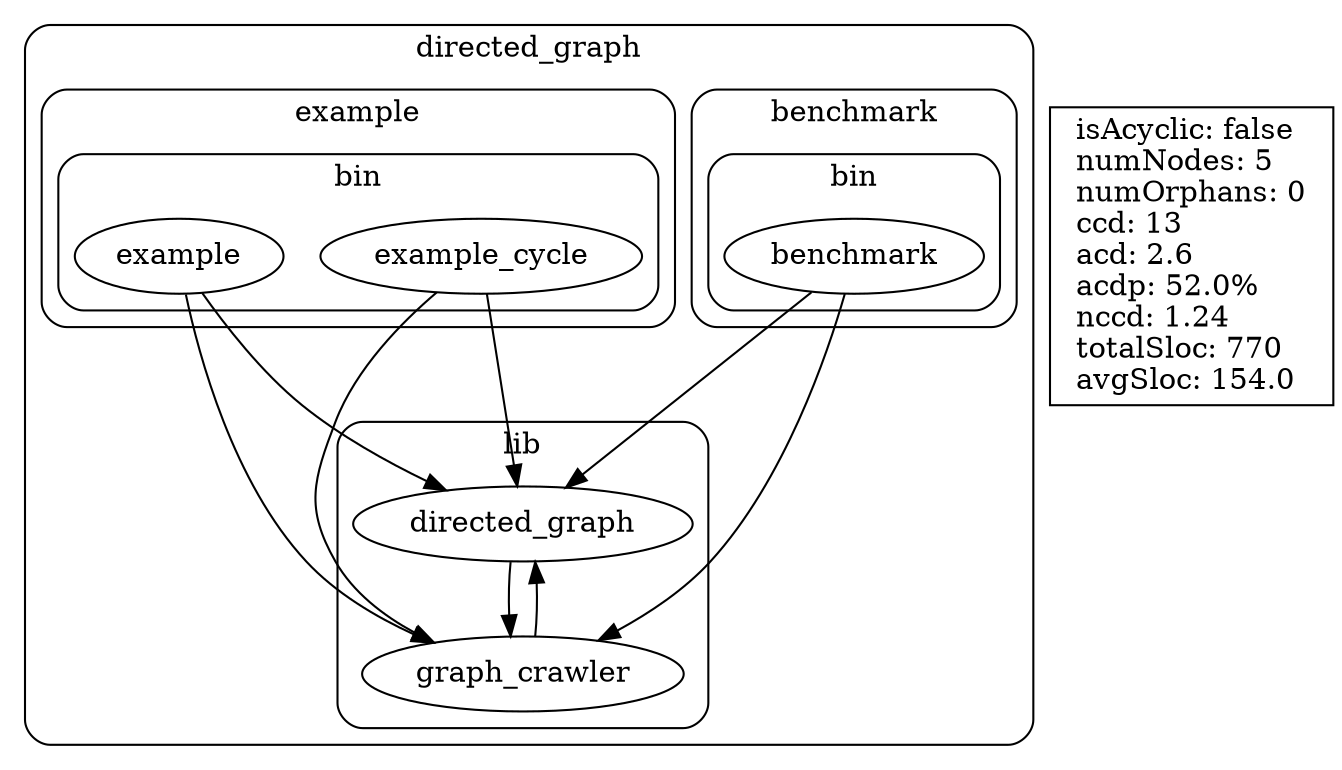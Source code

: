 digraph "" {
  style=rounded;
  rankdir=TB;
  "/benchmark/bin/benchmark.dart" [label="benchmark"];
  "/example/bin/example_cycle.dart" [label="example_cycle"];
  "/example/bin/example.dart" [label="example"];
  "/lib/directed_graph.dart" [label="directed_graph"];
  "/lib/graph_crawler.dart" [label="graph_crawler"];
  subgraph "cluster~" {
    label="directed_graph";
    subgraph "cluster~/benchmark" {
      label="benchmark";
      subgraph "cluster~/benchmark/bin" {
        label="bin";
        "/benchmark/bin/benchmark.dart";
      }
    }
    subgraph "cluster~/example" {
      label="example";
      subgraph "cluster~/example/bin" {
        label="bin";
        "/example/bin/example_cycle.dart";
        "/example/bin/example.dart";
      }
    }
    subgraph "cluster~/lib" {
      label="lib";
      "/lib/directed_graph.dart";
      "/lib/graph_crawler.dart";
    }
  }
  "/benchmark/bin/benchmark.dart" -> "/lib/directed_graph.dart";
  "/benchmark/bin/benchmark.dart" -> "/lib/graph_crawler.dart";
  "/example/bin/example_cycle.dart" -> "/lib/directed_graph.dart";
  "/example/bin/example_cycle.dart" -> "/lib/graph_crawler.dart";
  "/example/bin/example.dart" -> "/lib/directed_graph.dart";
  "/example/bin/example.dart" -> "/lib/graph_crawler.dart";
  "/lib/directed_graph.dart" -> "/lib/graph_crawler.dart";
  "/lib/graph_crawler.dart" -> "/lib/directed_graph.dart";
  "metrics" [label=" isAcyclic: false \l numNodes: 5 \l numOrphans: 0 \l ccd: 13 \l acd: 2.6 \l acdp: 52.0% \l nccd: 1.24 \l totalSloc: 770 \l avgSloc: 154.0 \l", shape=rect];
}
